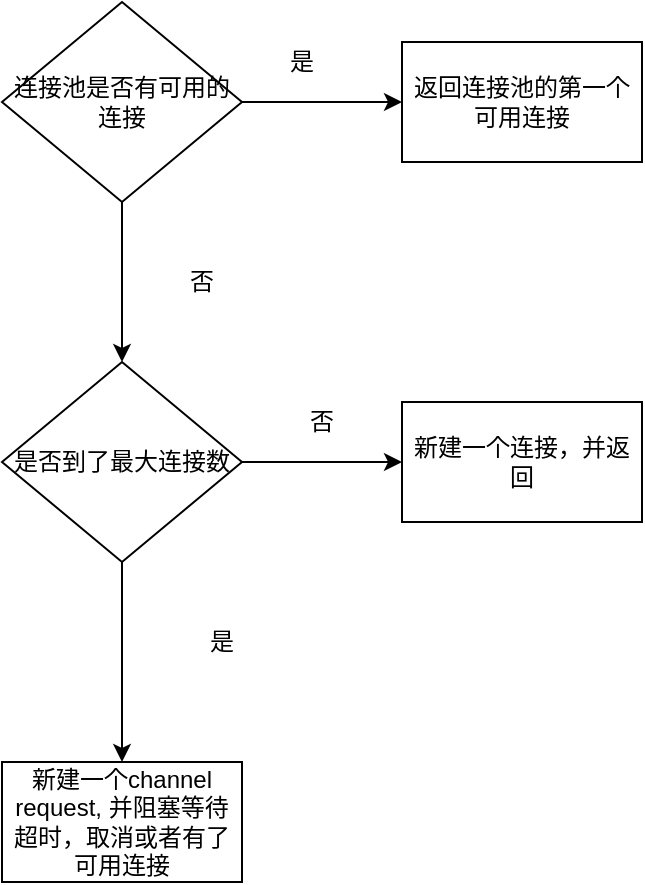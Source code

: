 <mxfile version="13.10.0" type="embed">
    <diagram id="z9qC1mhmGrnKjDxyfqef" name="Page-1">
        <mxGraphModel dx="1056" dy="815" grid="1" gridSize="10" guides="1" tooltips="1" connect="1" arrows="1" fold="1" page="1" pageScale="1" pageWidth="850" pageHeight="1100" math="0" shadow="0">
            <root>
                <mxCell id="0"/>
                <mxCell id="1" parent="0"/>
                <mxCell id="5" value="" style="edgeStyle=orthogonalEdgeStyle;rounded=0;orthogonalLoop=1;jettySize=auto;html=1;" edge="1" parent="1" source="2" target="4">
                    <mxGeometry relative="1" as="geometry"/>
                </mxCell>
                <mxCell id="8" value="" style="edgeStyle=orthogonalEdgeStyle;rounded=0;orthogonalLoop=1;jettySize=auto;html=1;" edge="1" parent="1" source="2" target="7">
                    <mxGeometry relative="1" as="geometry"/>
                </mxCell>
                <mxCell id="2" value="连接池是否有可用的连接" style="rhombus;whiteSpace=wrap;html=1;" vertex="1" parent="1">
                    <mxGeometry x="280" y="150" width="120" height="100" as="geometry"/>
                </mxCell>
                <mxCell id="4" value="返回连接池的第一个可用连接" style="whiteSpace=wrap;html=1;" vertex="1" parent="1">
                    <mxGeometry x="480" y="170" width="120" height="60" as="geometry"/>
                </mxCell>
                <mxCell id="6" value="是" style="text;html=1;strokeColor=none;fillColor=none;align=center;verticalAlign=middle;whiteSpace=wrap;rounded=0;" vertex="1" parent="1">
                    <mxGeometry x="410" y="170" width="40" height="20" as="geometry"/>
                </mxCell>
                <mxCell id="13" value="" style="edgeStyle=orthogonalEdgeStyle;rounded=0;orthogonalLoop=1;jettySize=auto;html=1;" edge="1" parent="1" source="7" target="12">
                    <mxGeometry relative="1" as="geometry"/>
                </mxCell>
                <mxCell id="16" value="" style="edgeStyle=orthogonalEdgeStyle;rounded=0;orthogonalLoop=1;jettySize=auto;html=1;" edge="1" parent="1" source="7" target="15">
                    <mxGeometry relative="1" as="geometry"/>
                </mxCell>
                <mxCell id="7" value="是否到了最大连接数" style="rhombus;whiteSpace=wrap;html=1;" vertex="1" parent="1">
                    <mxGeometry x="280" y="330" width="120" height="100" as="geometry"/>
                </mxCell>
                <mxCell id="9" value="否" style="text;html=1;strokeColor=none;fillColor=none;align=center;verticalAlign=middle;whiteSpace=wrap;rounded=0;" vertex="1" parent="1">
                    <mxGeometry x="360" y="280" width="40" height="20" as="geometry"/>
                </mxCell>
                <mxCell id="12" value="新建一个channel request, 并阻塞等待超时，取消或者有了可用连接" style="whiteSpace=wrap;html=1;" vertex="1" parent="1">
                    <mxGeometry x="280" y="530" width="120" height="60" as="geometry"/>
                </mxCell>
                <mxCell id="14" value="是" style="text;html=1;strokeColor=none;fillColor=none;align=center;verticalAlign=middle;whiteSpace=wrap;rounded=0;" vertex="1" parent="1">
                    <mxGeometry x="370" y="460" width="40" height="20" as="geometry"/>
                </mxCell>
                <mxCell id="15" value="新建一个连接，并返回" style="whiteSpace=wrap;html=1;" vertex="1" parent="1">
                    <mxGeometry x="480" y="350" width="120" height="60" as="geometry"/>
                </mxCell>
                <mxCell id="17" value="否" style="text;html=1;strokeColor=none;fillColor=none;align=center;verticalAlign=middle;whiteSpace=wrap;rounded=0;" vertex="1" parent="1">
                    <mxGeometry x="420" y="350" width="40" height="20" as="geometry"/>
                </mxCell>
            </root>
        </mxGraphModel>
    </diagram>
</mxfile>